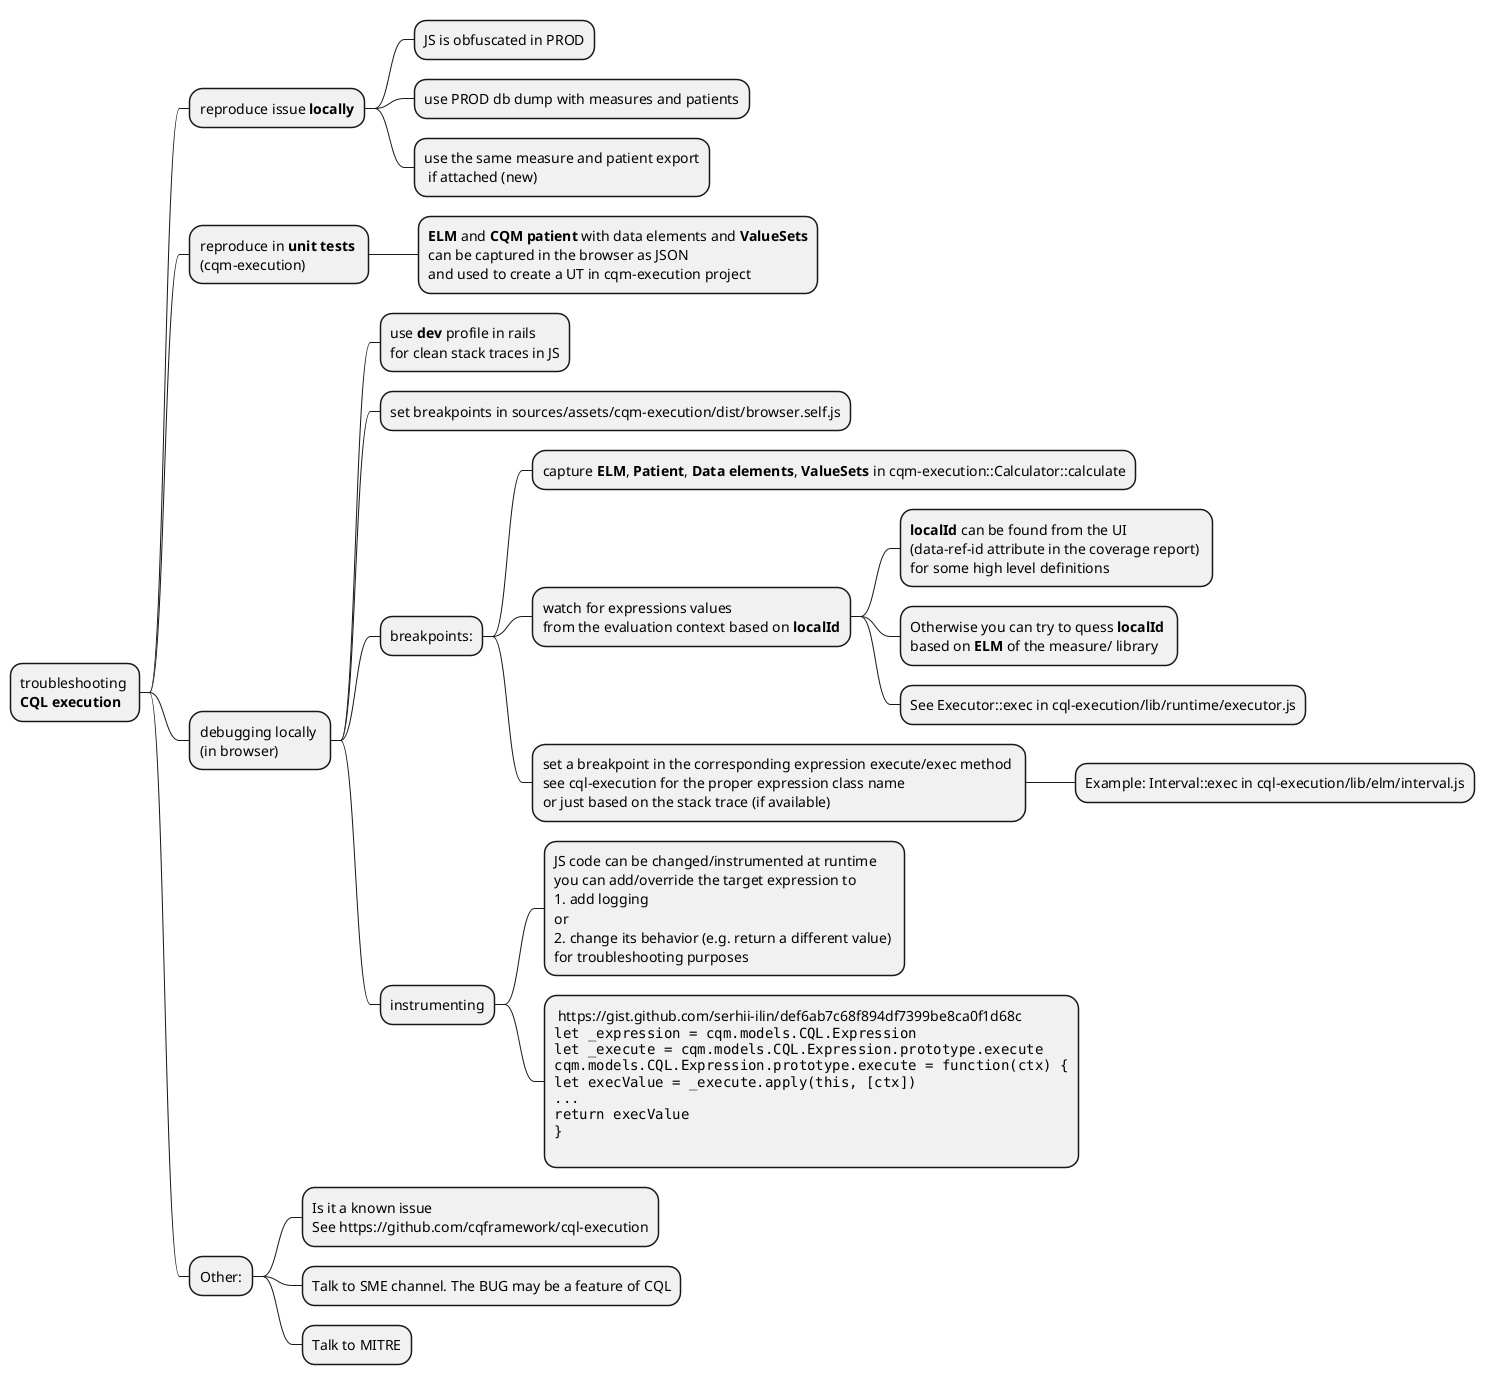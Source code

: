 @startmindmap
'https://plantuml.com/mindmap-diagram

+ troubleshooting \n<b>CQL execution</b>
++ reproduce issue <b>locally</b>
+++ JS is obfuscated in PROD
+++ use PROD db dump with measures and patients
+++ use the same measure and patient export\n if attached (new)
++ reproduce in <b>unit tests</b> \n(cqm-execution)
+++ <b>ELM</b> and <b>CQM patient</b> with data elements and <b>ValueSets</b>\ncan be captured in the browser as JSON \nand used to create a UT in cqm-execution project
++ debugging locally \n(in browser)
+++ use <b>dev</b> profile in rails \nfor clean stack traces in JS
+++ set breakpoints in sources/assets/cqm-execution/dist/browser.self.js
+++ breakpoints:
++++ capture <b>ELM</b>, <b>Patient</b>, <b>Data elements</b>, <b>ValueSets</b> in cqm-execution::Calculator::calculate
++++ watch for expressions values \nfrom the evaluation context based on <b>localId</b>
+++++ <b>localId</b> can be found from the UI \n(data-ref-id attribute in the coverage report) \nfor some high level definitions
+++++ Otherwise you can try to quess <b>localId</b> \nbased on <b>ELM</b> of the measure/ library
+++++ See Executor::exec in cql-execution/lib/runtime/executor.js
++++ set a breakpoint in the corresponding expression execute/exec method \nsee cql-execution for the proper expression class name \nor just based on the stack trace (if available)
+++++ Example: Interval::exec in cql-execution/lib/elm/interval.js
+++ instrumenting
++++ JS code can be changed/instrumented at runtime \nyou can add/override the target expression to \n1. add logging \nor \n2. change its behavior (e.g. return a different value) \nfor troubleshooting purposes
****: https://gist.github.com/serhii-ilin/def6ab7c68f894df7399be8ca0f1d68c
<code>
let _expression = cqm.models.CQL.Expression
let _execute = cqm.models.CQL.Expression.prototype.execute
cqm.models.CQL.Expression.prototype.execute = function(ctx) {
let execValue = _execute.apply(this, [ctx])
...
return execValue
}
</code>
;
++ Other:
+++ Is it a known issue \nSee https://github.com/cqframework/cql-execution
+++ Talk to SME channel. The BUG may be a feature of CQL
+++ Talk to MITRE


@endmindmap
